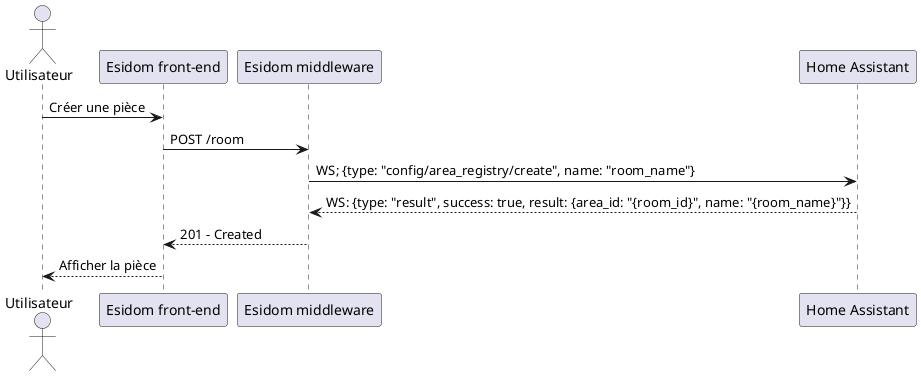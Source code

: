 @startuml créer pièce

actor "Utilisateur" as u
participant "Esidom front-end" as fe
participant "Esidom middleware" as m
participant "Home Assistant" as ha

u -> fe: Créer une pièce
fe -> m: POST /room
m -> ha: WS; {type: "config/area_registry/create", name: "room_name"}
ha --> m: WS: {type: "result", success: true, result: {area_id: "{room_id}", name: "{room_name}"}}
m --> fe: 201 - Created
fe --> u: Afficher la pièce

@enduml